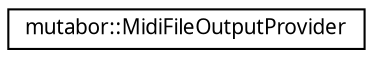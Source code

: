 digraph "Grafische Darstellung der Klassenhierarchie"
{
  edge [fontname="Sans",fontsize="10",labelfontname="Sans",labelfontsize="10"];
  node [fontname="Sans",fontsize="10",shape=record];
  rankdir="LR";
  Node0 [label="mutabor::MidiFileOutputProvider",height=0.2,width=0.4,color="black", fillcolor="white", style="filled",URL="$d3/d8e/classmutabor_1_1MidiFileOutputProvider.html"];
}
